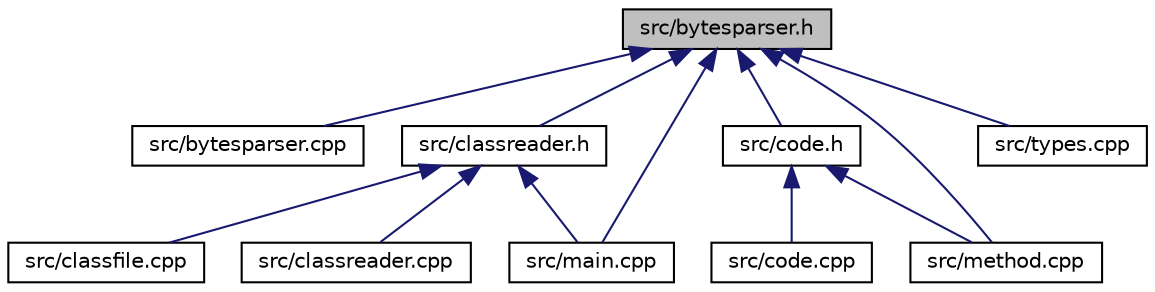 digraph "src/bytesparser.h"
{
  bgcolor="transparent";
  edge [fontname="Helvetica",fontsize="10",labelfontname="Helvetica",labelfontsize="10"];
  node [fontname="Helvetica",fontsize="10",shape=record];
  Node7 [label="src/bytesparser.h",height=0.2,width=0.4,color="black", fillcolor="grey75", style="filled", fontcolor="black"];
  Node7 -> Node8 [dir="back",color="midnightblue",fontsize="10",style="solid"];
  Node8 [label="src/bytesparser.cpp",height=0.2,width=0.4,color="black",URL="$bytesparser_8cpp.html"];
  Node7 -> Node9 [dir="back",color="midnightblue",fontsize="10",style="solid"];
  Node9 [label="src/classreader.h",height=0.2,width=0.4,color="black",URL="$classreader_8h.html"];
  Node9 -> Node10 [dir="back",color="midnightblue",fontsize="10",style="solid"];
  Node10 [label="src/classfile.cpp",height=0.2,width=0.4,color="black",URL="$classfile_8cpp.html"];
  Node9 -> Node11 [dir="back",color="midnightblue",fontsize="10",style="solid"];
  Node11 [label="src/classreader.cpp",height=0.2,width=0.4,color="black",URL="$classreader_8cpp.html"];
  Node9 -> Node12 [dir="back",color="midnightblue",fontsize="10",style="solid"];
  Node12 [label="src/main.cpp",height=0.2,width=0.4,color="black",URL="$main_8cpp.html"];
  Node7 -> Node13 [dir="back",color="midnightblue",fontsize="10",style="solid"];
  Node13 [label="src/code.h",height=0.2,width=0.4,color="black",URL="$code_8h.html"];
  Node13 -> Node14 [dir="back",color="midnightblue",fontsize="10",style="solid"];
  Node14 [label="src/code.cpp",height=0.2,width=0.4,color="black",URL="$code_8cpp.html"];
  Node13 -> Node15 [dir="back",color="midnightblue",fontsize="10",style="solid"];
  Node15 [label="src/method.cpp",height=0.2,width=0.4,color="black",URL="$method_8cpp.html"];
  Node7 -> Node12 [dir="back",color="midnightblue",fontsize="10",style="solid"];
  Node7 -> Node15 [dir="back",color="midnightblue",fontsize="10",style="solid"];
  Node7 -> Node16 [dir="back",color="midnightblue",fontsize="10",style="solid"];
  Node16 [label="src/types.cpp",height=0.2,width=0.4,color="black",URL="$types_8cpp.html"];
}
